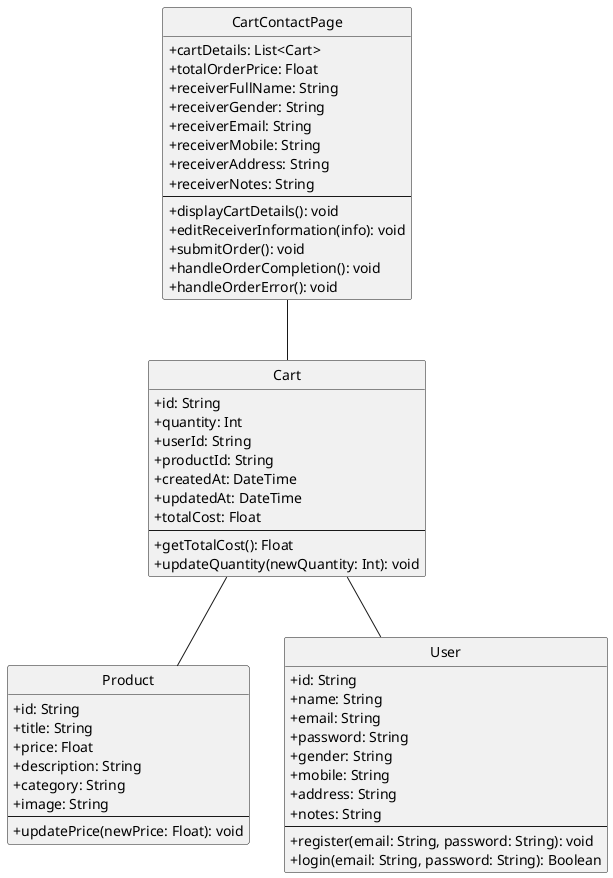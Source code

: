 @startuml

hide stereotype
hide circle
skinparam classAttributeIconSize 0

class Cart {
  +id: String
  +quantity: Int
  +userId: String
  +productId: String
  +createdAt: DateTime
  +updatedAt: DateTime
  +totalCost: Float
  --
  +getTotalCost(): Float
  +updateQuantity(newQuantity: Int): void
}

class Product {
  +id: String
  +title: String
  +price: Float
  +description: String
  +category: String
  +image: String
  --
  +updatePrice(newPrice: Float): void
}

class User {
  +id: String
  +name: String
  +email: String
  +password: String
  +gender: String
  +mobile: String
  +address: String
  +notes: String
  --
  +register(email: String, password: String): void
  +login(email: String, password: String): Boolean
}

class CartContactPage {
  +cartDetails: List<Cart>
  +totalOrderPrice: Float
  +receiverFullName: String
  +receiverGender: String
  +receiverEmail: String
  +receiverMobile: String
  +receiverAddress: String
  +receiverNotes: String
  --
  +displayCartDetails(): void
  +editReceiverInformation(info): void
  +submitOrder(): void
  +handleOrderCompletion(): void
  +handleOrderError(): void
}

CartContactPage -- Cart
Cart -- Product
Cart -- User

@enduml
